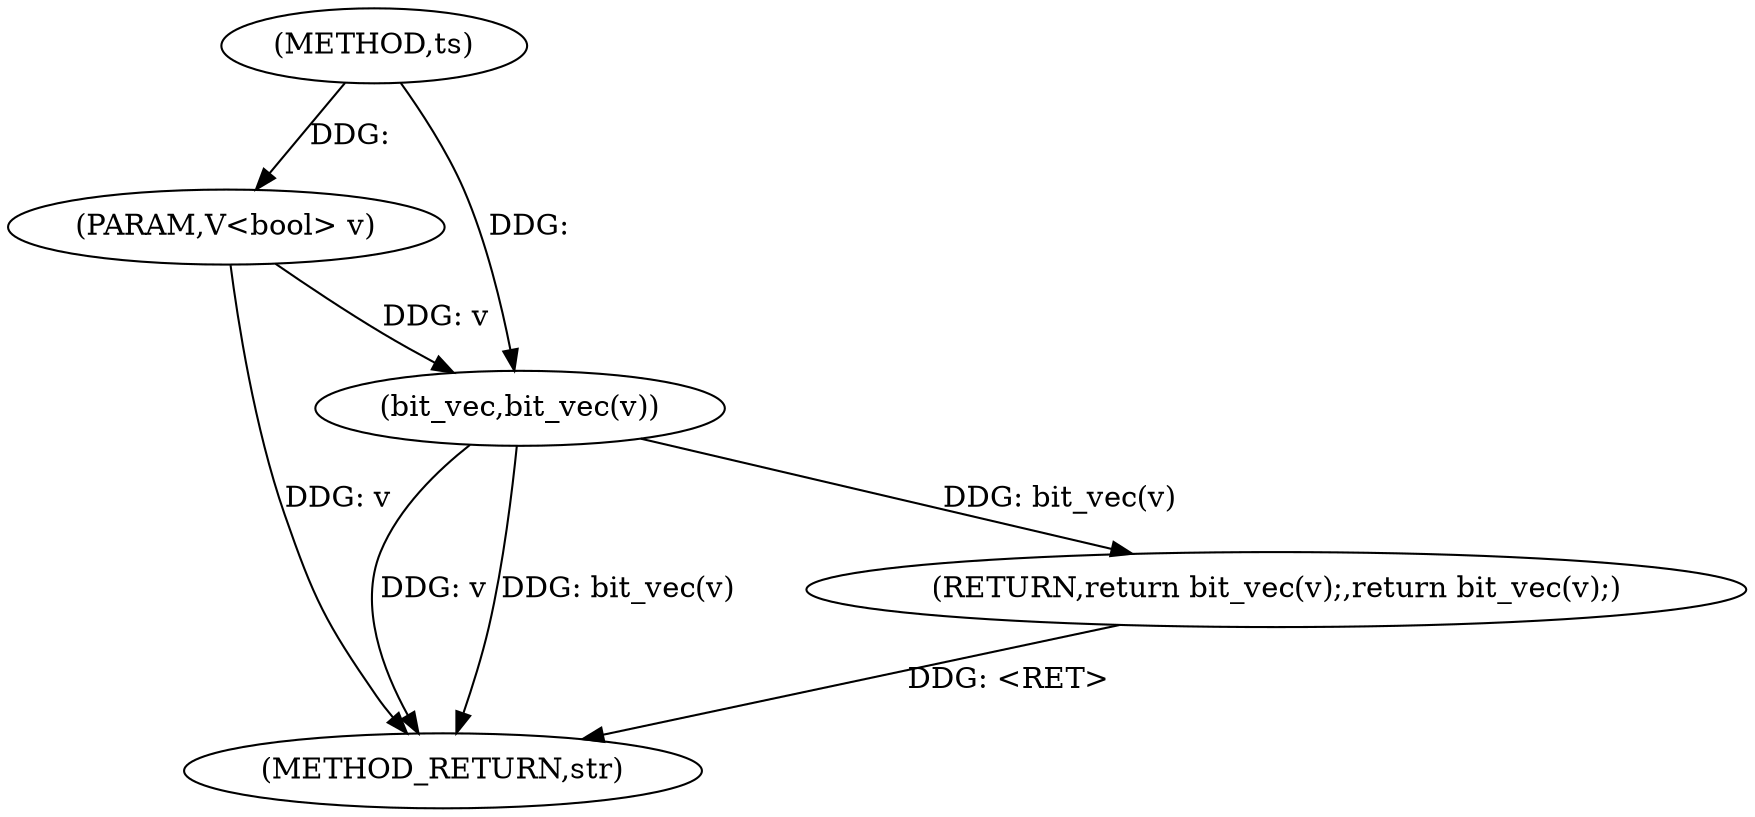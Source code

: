digraph "ts" {  
"1000521" [label = "(METHOD,ts)" ]
"1000527" [label = "(METHOD_RETURN,str)" ]
"1000522" [label = "(PARAM,V<bool> v)" ]
"1000524" [label = "(RETURN,return bit_vec(v);,return bit_vec(v);)" ]
"1000525" [label = "(bit_vec,bit_vec(v))" ]
  "1000522" -> "1000527"  [ label = "DDG: v"] 
  "1000525" -> "1000527"  [ label = "DDG: v"] 
  "1000525" -> "1000527"  [ label = "DDG: bit_vec(v)"] 
  "1000524" -> "1000527"  [ label = "DDG: <RET>"] 
  "1000521" -> "1000522"  [ label = "DDG: "] 
  "1000525" -> "1000524"  [ label = "DDG: bit_vec(v)"] 
  "1000522" -> "1000525"  [ label = "DDG: v"] 
  "1000521" -> "1000525"  [ label = "DDG: "] 
}
